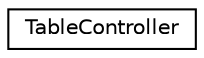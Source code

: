 digraph "Graphical Class Hierarchy"
{
  edge [fontname="Helvetica",fontsize="10",labelfontname="Helvetica",labelfontsize="10"];
  node [fontname="Helvetica",fontsize="10",shape=record];
  rankdir="LR";
  Node0 [label="TableController",height=0.2,width=0.4,color="black", fillcolor="white", style="filled",URL="$db/d46/classTableController.html"];
}
